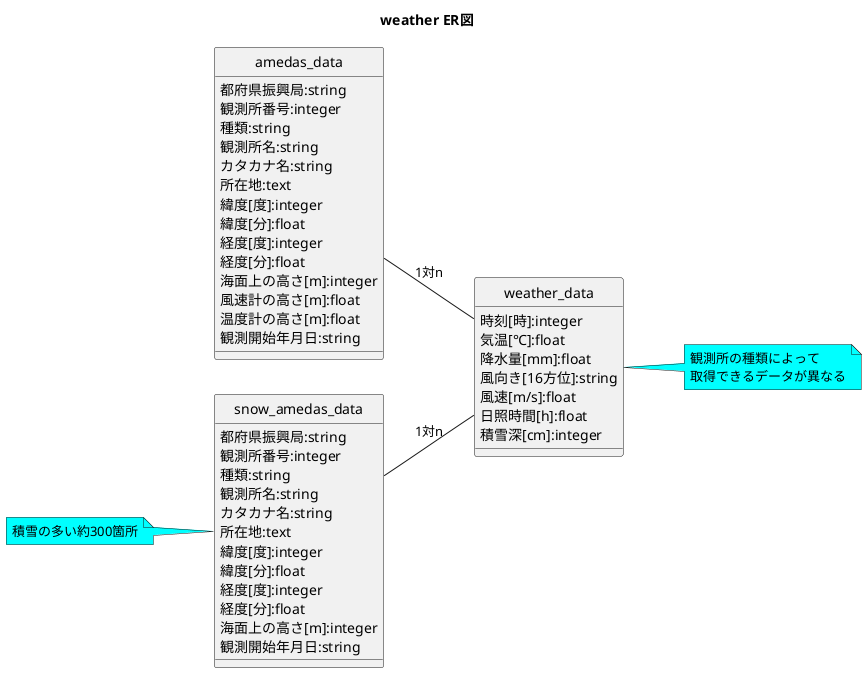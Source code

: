 @startuml
left to right direction
hide circle

title weather ER図

class amedas_data{
  都府県振興局:string
  観測所番号:integer
  種類:string
  観測所名:string
  カタカナ名:string
  所在地:text
  緯度[度]:integer
  緯度[分]:float
  経度[度]:integer
  経度[分]:float
  海面上の高さ[m]:integer
  風速計の高さ[m]:float
  温度計の高さ[m]:float
  観測開始年月日:string
}

class snow_amedas_data{
  都府県振興局:string
  観測所番号:integer
  種類:string
  観測所名:string
  カタカナ名:string
  所在地:text
  緯度[度]:integer
  緯度[分]:float
  経度[度]:integer
  経度[分]:float
  海面上の高さ[m]:integer
  観測開始年月日:string
}
note left #aqua
  積雪の多い約300箇所
end note

class weather_data{
  時刻[時]:integer
  気温[℃]:float
  降水量[mm]:float
  風向き[16方位]:string
  風速[m/s]:float
  日照時間[h]:float
  積雪深[cm]:integer
}

note right #aqua
  観測所の種類によって
  取得できるデータが異なる
end note

amedas_data -- weather_data :1対n
snow_amedas_data -- weather_data :1対n

@enduml
